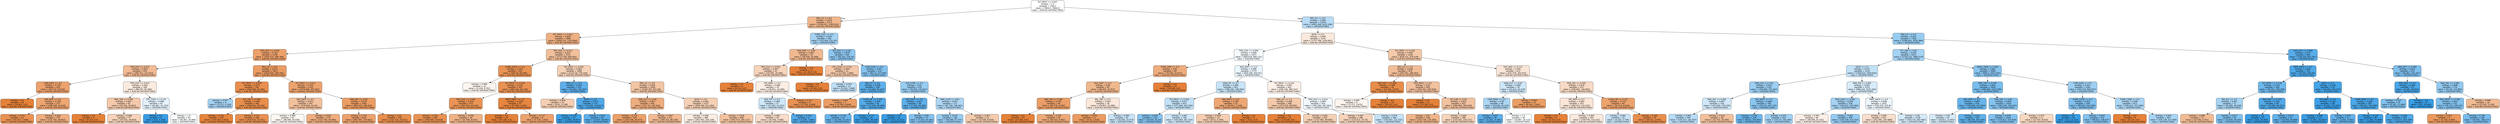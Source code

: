 digraph Tree {
node [shape=box, style="filled, rounded", color="black", fontname=helvetica] ;
edge [fontname=helvetica] ;
0 [label="PLT_PROC <= 0.047\nentropy = 1.0\nsamples = 15613\nvalue = [7806.5, 7806.5]\nclass = AUN NO SATISFACTORIO", fillcolor="#ffffff"] ;
1 [label="PRO_LIC <= 9.5\nentropy = 0.875\nsamples = 5272\nvalue = [3784.051, 1583.914]\nclass = AUN NO SATISFACTORIO", fillcolor="#f0b68c"] ;
0 -> 1 [labeldistance=2.5, labelangle=45, headlabel="True"] ;
2 [label="PLT_PROC <= 0.023\nentropy = 0.838\nsamples = 4880\nvalue = [3648.122, 1332.864]\nclass = AUN NO SATISFACTORIO", fillcolor="#eeaf81"] ;
1 -> 2 ;
3 [label="TIPO_EXA <= 0.018\nentropy = 0.724\nsamples = 2358\nvalue = [1934.372, 486.768]\nclass = AUN NO SATISFACTORIO", fillcolor="#eca16b"] ;
2 -> 3 ;
4 [label="TIPO_EXA <= 0.012\nentropy = 0.893\nsamples = 435\nvalue = [305.317, 137.023]\nclass = AUN NO SATISFACTORIO", fillcolor="#f1ba92"] ;
3 -> 4 ;
5 [label="COM_ESES <= 0.5\nentropy = 0.739\nsamples = 255\nvalue = [207.03, 54.618]\nclass = AUN NO SATISFACTORIO", fillcolor="#eca26d"] ;
4 -> 5 ;
6 [label="entropy = 0.0\nsamples = 18\nvalue = [18.821, 0.0]\nclass = AUN NO SATISFACTORIO", fillcolor="#e58139"] ;
5 -> 6 ;
7 [label="SER_INTE <= 0.5\nentropy = 0.769\nsamples = 237\nvalue = [188.209, 54.618]\nclass = AUN NO SATISFACTORIO", fillcolor="#eda672"] ;
5 -> 7 ;
8 [label="entropy = 0.534\nsamples = 61\nvalue = [55.417, 7.666]\nclass = AUN NO SATISFACTORIO", fillcolor="#e99254"] ;
7 -> 8 ;
9 [label="entropy = 0.829\nsamples = 176\nvalue = [132.792, 46.952]\nclass = AUN NO SATISFACTORIO", fillcolor="#eeae7f"] ;
7 -> 9 ;
10 [label="TIPO_EXA <= 0.015\nentropy = 0.994\nsamples = 180\nvalue = [98.287, 82.406]\nclass = AUN NO SATISFACTORIO", fillcolor="#fbebdf"] ;
4 -> 10 ;
11 [label="MAE_TAR <= 0.495\nentropy = 0.947\nsamples = 83\nvalue = [53.326, 30.663]\nclass = AUN NO SATISFACTORIO", fillcolor="#f4c9ab"] ;
10 -> 11 ;
12 [label="entropy = 0.0\nsamples = 6\nvalue = [6.274, 0.0]\nclass = AUN NO SATISFACTORIO", fillcolor="#e58139"] ;
11 -> 12 ;
13 [label="entropy = 0.968\nsamples = 77\nvalue = [47.052, 30.663]\nclass = AUN NO SATISFACTORIO", fillcolor="#f6d3ba"] ;
11 -> 13 ;
14 [label="CPV_CASA <= 0.135\nentropy = 0.996\nsamples = 97\nvalue = [44.961, 51.743]\nclass = SATISFACTORIO", fillcolor="#e5f2fc"] ;
10 -> 14 ;
15 [label="entropy = 0.0\nsamples = 6\nvalue = [0.0, 5.749]\nclass = SATISFACTORIO", fillcolor="#399de5"] ;
14 -> 15 ;
16 [label="entropy = 1.0\nsamples = 91\nvalue = [44.961, 45.994]\nclass = SATISFACTORIO", fillcolor="#fbfdfe"] ;
14 -> 16 ;
17 [label="PRO_LIC <= 8.5\nentropy = 0.673\nsamples = 1923\nvalue = [1629.055, 349.745]\nclass = AUN NO SATISFACTORIO", fillcolor="#eb9c64"] ;
3 -> 17 ;
18 [label="PLT_PROC <= 0.009\nentropy = 0.474\nsamples = 591\nvalue = [549.989, 62.283]\nclass = AUN NO SATISFACTORIO", fillcolor="#e88f4f"] ;
17 -> 18 ;
19 [label="entropy = 0.937\nsamples = 9\nvalue = [3.137, 5.749]\nclass = SATISFACTORIO", fillcolor="#a5d2f3"] ;
18 -> 19 ;
20 [label="SIT_LAB <= 0.495\nentropy = 0.449\nsamples = 582\nvalue = [546.852, 56.534]\nclass = AUN NO SATISFACTORIO", fillcolor="#e88e4d"] ;
18 -> 20 ;
21 [label="entropy = 0.181\nsamples = 134\nvalue = [135.929, 3.833]\nclass = AUN NO SATISFACTORIO", fillcolor="#e6853f"] ;
20 -> 21 ;
22 [label="entropy = 0.511\nsamples = 448\nvalue = [410.923, 52.701]\nclass = AUN NO SATISFACTORIO", fillcolor="#e89152"] ;
20 -> 22 ;
23 [label="PLT_PROC <= 0.014\nentropy = 0.742\nsamples = 1332\nvalue = [1079.066, 287.462]\nclass = AUN NO SATISFACTORIO", fillcolor="#eca36e"] ;
17 -> 23 ;
24 [label="RAZ_RAPT <= 0.5\nentropy = 0.921\nsamples = 267\nvalue = [179.844, 91.03]\nclass = AUN NO SATISFACTORIO", fillcolor="#f2c19d"] ;
23 -> 24 ;
25 [label="entropy = 0.999\nsamples = 93\nvalue = [48.098, 45.036]\nclass = AUN NO SATISFACTORIO", fillcolor="#fdf7f2"] ;
24 -> 25 ;
26 [label="entropy = 0.825\nsamples = 174\nvalue = [131.746, 45.994]\nclass = AUN NO SATISFACTORIO", fillcolor="#eead7e"] ;
24 -> 26 ;
27 [label="MAE_RET <= 0.83\nentropy = 0.679\nsamples = 1065\nvalue = [899.222, 196.432]\nclass = AUN NO SATISFACTORIO", fillcolor="#eb9d64"] ;
23 -> 27 ;
28 [label="entropy = 0.729\nsamples = 816\nvalue = [667.097, 170.561]\nclass = AUN NO SATISFACTORIO", fillcolor="#eca16c"] ;
27 -> 28 ;
29 [label="entropy = 0.47\nsamples = 249\nvalue = [232.125, 25.872]\nclass = AUN NO SATISFACTORIO", fillcolor="#e88f4f"] ;
27 -> 29 ;
30 [label="TIPO_EXA <= 0.012\nentropy = 0.915\nsamples = 2522\nvalue = [1713.749, 846.095]\nclass = AUN NO SATISFACTORIO", fillcolor="#f2bf9b"] ;
2 -> 30 ;
31 [label="FOME_EOAD <= 0.5\nentropy = 0.543\nsamples = 542\nvalue = [490.39, 69.949]\nclass = AUN NO SATISFACTORIO", fillcolor="#e99355"] ;
30 -> 31 ;
32 [label="entropy = 0.999\nsamples = 10\nvalue = [5.228, 4.791]\nclass = AUN NO SATISFACTORIO", fillcolor="#fdf4ee"] ;
31 -> 32 ;
33 [label="PLT_PROC <= 0.039\nentropy = 0.525\nsamples = 532\nvalue = [485.162, 65.158]\nclass = AUN NO SATISFACTORIO", fillcolor="#e89254"] ;
31 -> 33 ;
34 [label="TIPO_EXA <= 0.005\nentropy = 0.554\nsamples = 475\nvalue = [427.653, 63.242]\nclass = AUN NO SATISFACTORIO", fillcolor="#e99456"] ;
33 -> 34 ;
35 [label="entropy = 0.525\nsamples = 445\nvalue = [405.695, 54.618]\nclass = AUN NO SATISFACTORIO", fillcolor="#e99254"] ;
34 -> 35 ;
36 [label="entropy = 0.858\nsamples = 30\nvalue = [21.958, 8.624]\nclass = AUN NO SATISFACTORIO", fillcolor="#efb287"] ;
34 -> 36 ;
37 [label="PRPF_MAET <= 4.5\nentropy = 0.206\nsamples = 57\nvalue = [57.508, 1.916]\nclass = AUN NO SATISFACTORIO", fillcolor="#e68540"] ;
33 -> 37 ;
38 [label="entropy = 0.0\nsamples = 48\nvalue = [50.189, 0.0]\nclass = AUN NO SATISFACTORIO", fillcolor="#e58139"] ;
37 -> 38 ;
39 [label="entropy = 0.737\nsamples = 9\nvalue = [7.319, 1.916]\nclass = AUN NO SATISFACTORIO", fillcolor="#eca26d"] ;
37 -> 39 ;
40 [label="PLT_PROC <= 0.025\nentropy = 0.964\nsamples = 1980\nvalue = [1223.36, 776.146]\nclass = AUN NO SATISFACTORIO", fillcolor="#f5d1b7"] ;
30 -> 40 ;
41 [label="PRO_LIC <= 8.5\nentropy = 0.624\nsamples = 152\nvalue = [23.003, 124.567]\nclass = SATISFACTORIO", fillcolor="#5eafea"] ;
40 -> 41 ;
42 [label="entropy = 0.958\nsamples = 15\nvalue = [9.41, 5.749]\nclass = AUN NO SATISFACTORIO", fillcolor="#f5ceb2"] ;
41 -> 42 ;
43 [label="SEXO <= 0.5\nentropy = 0.477\nsamples = 137\nvalue = [13.593, 118.817]\nclass = SATISFACTORIO", fillcolor="#50a8e8"] ;
41 -> 43 ;
44 [label="entropy = 0.145\nsamples = 53\nvalue = [1.046, 49.827]\nclass = SATISFACTORIO", fillcolor="#3d9fe6"] ;
43 -> 44 ;
45 [label="entropy = 0.619\nsamples = 84\nvalue = [12.547, 68.991]\nclass = SATISFACTORIO", fillcolor="#5dafea"] ;
43 -> 45 ;
46 [label="PRO_LIC <= 8.5\nentropy = 0.936\nsamples = 1828\nvalue = [1200.357, 651.58]\nclass = AUN NO SATISFACTORIO", fillcolor="#f3c5a4"] ;
40 -> 46 ;
47 [label="GAN_CLIC <= 0.58\nentropy = 0.827\nsamples = 491\nvalue = [371.19, 130.316]\nclass = AUN NO SATISFACTORIO", fillcolor="#eead7f"] ;
46 -> 47 ;
48 [label="entropy = 0.712\nsamples = 220\nvalue = [181.936, 44.077]\nclass = AUN NO SATISFACTORIO", fillcolor="#eba069"] ;
47 -> 48 ;
49 [label="entropy = 0.897\nsamples = 271\nvalue = [189.255, 86.238]\nclass = AUN NO SATISFACTORIO", fillcolor="#f1ba93"] ;
47 -> 49 ;
50 [label="SEXO <= 0.5\nentropy = 0.962\nsamples = 1337\nvalue = [829.166, 521.264]\nclass = AUN NO SATISFACTORIO", fillcolor="#f5d0b5"] ;
46 -> 50 ;
51 [label="entropy = 0.996\nsamples = 488\nvalue = [263.493, 226.136]\nclass = AUN NO SATISFACTORIO", fillcolor="#fbede3"] ;
50 -> 51 ;
52 [label="entropy = 0.928\nsamples = 849\nvalue = [565.673, 295.127]\nclass = AUN NO SATISFACTORIO", fillcolor="#f3c3a0"] ;
50 -> 52 ;
53 [label="FOPR_CLEX <= 0.5\nentropy = 0.935\nsamples = 392\nvalue = [135.929, 251.05]\nclass = SATISFACTORIO", fillcolor="#a4d2f3"] ;
1 -> 53 ;
54 [label="MAE_RDE <= 0.83\nentropy = 0.891\nsamples = 52\nvalue = [36.596, 16.289]\nclass = AUN NO SATISFACTORIO", fillcolor="#f1b991"] ;
53 -> 54 ;
55 [label="TIPO_EXA <= 0.045\nentropy = 0.967\nsamples = 41\nvalue = [25.095, 16.289]\nclass = AUN NO SATISFACTORIO", fillcolor="#f6d3ba"] ;
54 -> 55 ;
56 [label="entropy = 0.0\nsamples = 6\nvalue = [6.274, 0.0]\nclass = AUN NO SATISFACTORIO", fillcolor="#e58139"] ;
55 -> 56 ;
57 [label="OPI_NIBA <= 0.5\nentropy = 0.996\nsamples = 35\nvalue = [18.821, 16.289]\nclass = AUN NO SATISFACTORIO", fillcolor="#fceee4"] ;
55 -> 57 ;
58 [label="SER_TVP <= 0.5\nentropy = 0.985\nsamples = 27\nvalue = [11.502, 15.331]\nclass = SATISFACTORIO", fillcolor="#cee7f9"] ;
57 -> 58 ;
59 [label="entropy = 0.983\nsamples = 18\nvalue = [10.456, 7.666]\nclass = AUN NO SATISFACTORIO", fillcolor="#f8ddca"] ;
58 -> 59 ;
60 [label="entropy = 0.529\nsamples = 9\nvalue = [1.046, 7.666]\nclass = SATISFACTORIO", fillcolor="#54aae9"] ;
58 -> 60 ;
61 [label="entropy = 0.517\nsamples = 8\nvalue = [7.319, 0.958]\nclass = AUN NO SATISFACTORIO", fillcolor="#e89153"] ;
57 -> 61 ;
62 [label="entropy = -0.0\nsamples = 11\nvalue = [11.502, 0.0]\nclass = AUN NO SATISFACTORIO", fillcolor="#e58139"] ;
54 -> 62 ;
63 [label="NIV_EDU <= 0.192\nentropy = 0.878\nsamples = 340\nvalue = [99.333, 234.76]\nclass = SATISFACTORIO", fillcolor="#8dc6f0"] ;
53 -> 63 ;
64 [label="CPV_CASA <= 0.225\nentropy = 0.943\nsamples = 21\nvalue = [13.593, 7.666]\nclass = AUN NO SATISFACTORIO", fillcolor="#f4c8a9"] ;
63 -> 64 ;
65 [label="entropy = 0.0\nsamples = 8\nvalue = [8.365, 0.0]\nclass = AUN NO SATISFACTORIO", fillcolor="#e58139"] ;
64 -> 65 ;
66 [label="entropy = 0.974\nsamples = 13\nvalue = [5.228, 7.666]\nclass = SATISFACTORIO", fillcolor="#c0e0f7"] ;
64 -> 66 ;
67 [label="COM_ESAE <= 0.5\nentropy = 0.847\nsamples = 319\nvalue = [85.74, 227.095]\nclass = SATISFACTORIO", fillcolor="#84c2ef"] ;
63 -> 67 ;
68 [label="SER_TV <= 0.5\nentropy = 0.638\nsamples = 100\nvalue = [15.684, 81.447]\nclass = SATISFACTORIO", fillcolor="#5fb0ea"] ;
67 -> 68 ;
69 [label="entropy = 0.694\nsamples = 5\nvalue = [4.182, 0.958]\nclass = AUN NO SATISFACTORIO", fillcolor="#eb9e66"] ;
68 -> 69 ;
70 [label="CUAN_LIB <= 0.205\nentropy = 0.544\nsamples = 95\nvalue = [11.502, 80.489]\nclass = SATISFACTORIO", fillcolor="#55abe9"] ;
68 -> 70 ;
71 [label="entropy = 0.719\nsamples = 54\nvalue = [10.456, 42.161]\nclass = SATISFACTORIO", fillcolor="#6ab5eb"] ;
70 -> 71 ;
72 [label="entropy = 0.177\nsamples = 41\nvalue = [1.046, 38.328]\nclass = SATISFACTORIO", fillcolor="#3ea0e6"] ;
70 -> 72 ;
73 [label="EVA_ETRA <= 0.5\nentropy = 0.91\nsamples = 219\nvalue = [70.056, 145.647]\nclass = SATISFACTORIO", fillcolor="#98ccf2"] ;
67 -> 73 ;
74 [label="RAZ_RACT <= 0.5\nentropy = 0.627\nsamples = 48\nvalue = [7.319, 39.286]\nclass = SATISFACTORIO", fillcolor="#5eafea"] ;
73 -> 74 ;
75 [label="entropy = 0.0\nsamples = 21\nvalue = [0.0, 20.122]\nclass = SATISFACTORIO", fillcolor="#399de5"] ;
74 -> 75 ;
76 [label="entropy = 0.85\nsamples = 27\nvalue = [7.319, 19.164]\nclass = SATISFACTORIO", fillcolor="#85c2ef"] ;
74 -> 76 ;
77 [label="MAE_CLAP <= 0.83\nentropy = 0.951\nsamples = 171\nvalue = [62.736, 106.361]\nclass = SATISFACTORIO", fillcolor="#aed7f4"] ;
73 -> 77 ;
78 [label="entropy = 0.915\nsamples = 148\nvalue = [48.098, 97.737]\nclass = SATISFACTORIO", fillcolor="#9acdf2"] ;
77 -> 78 ;
79 [label="entropy = 0.951\nsamples = 23\nvalue = [14.638, 8.624]\nclass = AUN NO SATISFACTORIO", fillcolor="#f4cbae"] ;
77 -> 79 ;
80 [label="PRO_LIC <= 8.5\nentropy = 0.966\nsamples = 10341\nvalue = [4022.449, 6222.586]\nclass = SATISFACTORIO", fillcolor="#b9dcf6"] ;
0 -> 80 [labeldistance=2.5, labelangle=-45, headlabel="False"] ;
81 [label="SEXO <= 0.5\nentropy = 0.993\nsamples = 3155\nvalue = [1737.798, 1430.601]\nclass = AUN NO SATISFACTORIO", fillcolor="#fae9dc"] ;
80 -> 81 ;
82 [label="TIPO_EXA <= 0.006\nentropy = 0.999\nsamples = 1872\nvalue = [909.678, 960.122]\nclass = SATISFACTORIO", fillcolor="#f5fafe"] ;
81 -> 82 ;
83 [label="FOPR_LIMP <= 3.0\nentropy = 0.82\nsamples = 99\nvalue = [75.284, 25.872]\nclass = AUN NO SATISFACTORIO", fillcolor="#eeac7d"] ;
82 -> 83 ;
84 [label="RAZ_RAPT <= 0.5\nentropy = 0.88\nsamples = 85\nvalue = [60.645, 25.872]\nclass = AUN NO SATISFACTORIO", fillcolor="#f0b78d"] ;
83 -> 84 ;
85 [label="MAE_FIN <= 0.495\nentropy = 0.702\nsamples = 49\nvalue = [40.779, 9.582]\nclass = AUN NO SATISFACTORIO", fillcolor="#eb9f68"] ;
84 -> 85 ;
86 [label="entropy = 0.0\nsamples = 10\nvalue = [10.456, 0.0]\nclass = AUN NO SATISFACTORIO", fillcolor="#e58139"] ;
85 -> 86 ;
87 [label="entropy = 0.795\nsamples = 39\nvalue = [30.323, 9.582]\nclass = AUN NO SATISFACTORIO", fillcolor="#eda978"] ;
85 -> 87 ;
88 [label="REL_TRA <= 0.5\nentropy = 0.993\nsamples = 36\nvalue = [19.867, 16.289]\nclass = AUN NO SATISFACTORIO", fillcolor="#fae8db"] ;
84 -> 88 ;
89 [label="entropy = 0.656\nsamples = 11\nvalue = [9.41, 1.916]\nclass = AUN NO SATISFACTORIO", fillcolor="#ea9b61"] ;
88 -> 89 ;
90 [label="entropy = 0.982\nsamples = 25\nvalue = [10.456, 14.373]\nclass = SATISFACTORIO", fillcolor="#c9e4f8"] ;
88 -> 90 ;
91 [label="entropy = 0.0\nsamples = 14\nvalue = [14.638, 0.0]\nclass = AUN NO SATISFACTORIO", fillcolor="#e58139"] ;
83 -> 91 ;
92 [label="RAZ_RAPT <= 0.5\nentropy = 0.998\nsamples = 1773\nvalue = [834.394, 934.25]\nclass = SATISFACTORIO", fillcolor="#eaf5fc"] ;
82 -> 92 ;
93 [label="LENG_PA <= 0.5\nentropy = 0.981\nsamples = 951\nvalue = [396.285, 548.094]\nclass = SATISFACTORIO", fillcolor="#c8e4f8"] ;
92 -> 93 ;
94 [label="PLT_PROC <= 0.054\nentropy = 0.977\nsamples = 927\nvalue = [377.464, 542.344]\nclass = SATISFACTORIO", fillcolor="#c3e1f7"] ;
93 -> 94 ;
95 [label="entropy = 0.848\nsamples = 128\nvalue = [34.505, 91.03]\nclass = SATISFACTORIO", fillcolor="#84c2ef"] ;
94 -> 95 ;
96 [label="entropy = 0.987\nsamples = 799\nvalue = [342.959, 451.315]\nclass = SATISFACTORIO", fillcolor="#cfe7f9"] ;
94 -> 96 ;
97 [label="PRA_PROF <= 0.5\nentropy = 0.785\nsamples = 24\nvalue = [18.821, 5.749]\nclass = AUN NO SATISFACTORIO", fillcolor="#eda775"] ;
93 -> 97 ;
98 [label="entropy = 0.958\nsamples = 15\nvalue = [9.41, 5.749]\nclass = AUN NO SATISFACTORIO", fillcolor="#f5ceb2"] ;
97 -> 98 ;
99 [label="entropy = 0.0\nsamples = 9\nvalue = [9.41, 0.0]\nclass = AUN NO SATISFACTORIO", fillcolor="#e58139"] ;
97 -> 99 ;
100 [label="PLT_PROC <= 0.116\nentropy = 0.997\nsamples = 822\nvalue = [438.109, 386.157]\nclass = AUN NO SATISFACTORIO", fillcolor="#fcf0e8"] ;
92 -> 100 ;
101 [label="PRO_LIC <= 7.5\nentropy = 0.946\nsamples = 268\nvalue = [172.525, 98.695]\nclass = AUN NO SATISFACTORIO", fillcolor="#f4c9aa"] ;
100 -> 101 ;
102 [label="entropy = 0.0\nsamples = 14\nvalue = [14.638, 0.0]\nclass = AUN NO SATISFACTORIO", fillcolor="#e58139"] ;
101 -> 102 ;
103 [label="entropy = 0.961\nsamples = 254\nvalue = [157.887, 98.695]\nclass = AUN NO SATISFACTORIO", fillcolor="#f5d0b5"] ;
101 -> 103 ;
104 [label="TIPO_EXA <= 0.019\nentropy = 0.999\nsamples = 554\nvalue = [265.584, 287.462]\nclass = SATISFACTORIO", fillcolor="#f0f8fd"] ;
100 -> 104 ;
105 [label="entropy = 0.967\nsamples = 188\nvalue = [115.017, 74.74]\nclass = AUN NO SATISFACTORIO", fillcolor="#f6d3ba"] ;
104 -> 105 ;
106 [label="entropy = 0.979\nsamples = 366\nvalue = [150.567, 212.722]\nclass = SATISFACTORIO", fillcolor="#c5e2f7"] ;
104 -> 106 ;
107 [label="PLT_PROC <= 0.158\nentropy = 0.945\nsamples = 1283\nvalue = [828.121, 470.479]\nclass = AUN NO SATISFACTORIO", fillcolor="#f4c9a9"] ;
81 -> 107 ;
108 [label="PRO_LIC <= 7.5\nentropy = 0.909\nsamples = 870\nvalue = [597.041, 286.503]\nclass = AUN NO SATISFACTORIO", fillcolor="#f1bd98"] ;
107 -> 108 ;
109 [label="MAE_HEC <= 0.495\nentropy = 0.399\nsamples = 35\nvalue = [33.459, 2.875]\nclass = AUN NO SATISFACTORIO", fillcolor="#e78c4a"] ;
108 -> 109 ;
110 [label="entropy = 0.999\nsamples = 6\nvalue = [3.137, 2.875]\nclass = AUN NO SATISFACTORIO", fillcolor="#fdf4ee"] ;
109 -> 110 ;
111 [label="entropy = -0.0\nsamples = 29\nvalue = [30.323, 0.0]\nclass = AUN NO SATISFACTORIO", fillcolor="#e58139"] ;
109 -> 111 ;
112 [label="REG_PROC <= 0.5\nentropy = 0.92\nsamples = 835\nvalue = [563.582, 283.629]\nclass = AUN NO SATISFACTORIO", fillcolor="#f2c09d"] ;
108 -> 112 ;
113 [label="entropy = 0.0\nsamples = 13\nvalue = [13.593, 0.0]\nclass = AUN NO SATISFACTORIO", fillcolor="#e58139"] ;
112 -> 113 ;
114 [label="SIT_LAB <= 0.83\nentropy = 0.925\nsamples = 822\nvalue = [549.989, 283.629]\nclass = AUN NO SATISFACTORIO", fillcolor="#f2c29f"] ;
112 -> 114 ;
115 [label="entropy = 0.87\nsamples = 436\nvalue = [314.728, 129.358]\nclass = AUN NO SATISFACTORIO", fillcolor="#f0b58a"] ;
114 -> 115 ;
116 [label="entropy = 0.969\nsamples = 386\nvalue = [235.262, 154.271]\nclass = AUN NO SATISFACTORIO", fillcolor="#f6d4bb"] ;
114 -> 116 ;
117 [label="ESC_PAD <= 0.115\nentropy = 0.991\nsamples = 413\nvalue = [231.079, 183.975]\nclass = AUN NO SATISFACTORIO", fillcolor="#fae5d7"] ;
107 -> 117 ;
118 [label="GAN_CLIC <= 0.83\nentropy = 0.985\nsamples = 76\nvalue = [32.414, 43.119]\nclass = SATISFACTORIO", fillcolor="#cee7f9"] ;
117 -> 118 ;
119 [label="COM_EPAD <= 0.5\nentropy = 0.95\nsamples = 66\nvalue = [24.049, 41.203]\nclass = SATISFACTORIO", fillcolor="#add6f4"] ;
118 -> 119 ;
120 [label="entropy = 0.647\nsamples = 26\nvalue = [4.182, 21.081]\nclass = SATISFACTORIO", fillcolor="#60b0ea"] ;
119 -> 120 ;
121 [label="entropy = 1.0\nsamples = 40\nvalue = [19.867, 20.122]\nclass = SATISFACTORIO", fillcolor="#fcfeff"] ;
119 -> 121 ;
122 [label="entropy = 0.694\nsamples = 10\nvalue = [8.365, 1.916]\nclass = AUN NO SATISFACTORIO", fillcolor="#eb9e66"] ;
118 -> 122 ;
123 [label="MAE_FAC <= 0.495\nentropy = 0.979\nsamples = 337\nvalue = [198.665, 140.856]\nclass = AUN NO SATISFACTORIO", fillcolor="#f7dac5"] ;
117 -> 123 ;
124 [label="OPI_ARM <= 0.5\nentropy = 0.991\nsamples = 297\nvalue = [166.251, 132.232]\nclass = AUN NO SATISFACTORIO", fillcolor="#fae5d6"] ;
123 -> 124 ;
125 [label="entropy = 0.0\nsamples = 6\nvalue = [6.274, 0.0]\nclass = AUN NO SATISFACTORIO", fillcolor="#e58139"] ;
124 -> 125 ;
126 [label="entropy = 0.993\nsamples = 291\nvalue = [159.978, 132.232]\nclass = AUN NO SATISFACTORIO", fillcolor="#fae9dd"] ;
124 -> 126 ;
127 [label="CUAN_LIB <= 0.125\nentropy = 0.742\nsamples = 40\nvalue = [32.414, 8.624]\nclass = AUN NO SATISFACTORIO", fillcolor="#eca36e"] ;
123 -> 127 ;
128 [label="entropy = 0.982\nsamples = 10\nvalue = [4.182, 5.749]\nclass = SATISFACTORIO", fillcolor="#c9e4f8"] ;
127 -> 128 ;
129 [label="entropy = 0.444\nsamples = 30\nvalue = [28.231, 2.875]\nclass = AUN NO SATISFACTORIO", fillcolor="#e88e4d"] ;
127 -> 129 ;
130 [label="PRO_LIC <= 9.5\nentropy = 0.907\nsamples = 7186\nvalue = [2284.651, 4791.986]\nclass = SATISFACTORIO", fillcolor="#97ccf1"] ;
80 -> 130 ;
131 [label="SIT_LAB <= 0.83\nentropy = 0.935\nsamples = 6222\nvalue = [2158.132, 3984.218]\nclass = SATISFACTORIO", fillcolor="#a4d2f3"] ;
130 -> 131 ;
132 [label="SEXO <= 0.5\nentropy = 0.975\nsamples = 3332\nvalue = [1348.833, 1956.656]\nclass = SATISFACTORIO", fillcolor="#c1e1f7"] ;
131 -> 132 ;
133 [label="GAN_CLIC <= 0.58\nentropy = 0.916\nsamples = 1101\nvalue = [359.689, 725.362]\nclass = SATISFACTORIO", fillcolor="#9bcef2"] ;
132 -> 133 ;
134 [label="MAE_FAC <= 0.495\nentropy = 0.987\nsamples = 316\nvalue = [135.929, 178.226]\nclass = SATISFACTORIO", fillcolor="#d0e8f9"] ;
133 -> 134 ;
135 [label="entropy = 0.965\nsamples = 268\nvalue = [103.515, 161.937]\nclass = SATISFACTORIO", fillcolor="#b8dcf6"] ;
134 -> 135 ;
136 [label="entropy = 0.919\nsamples = 48\nvalue = [32.414, 16.289]\nclass = AUN NO SATISFACTORIO", fillcolor="#f2c09d"] ;
134 -> 136 ;
137 [label="RAZ_RAPT <= 0.5\nentropy = 0.869\nsamples = 785\nvalue = [223.76, 547.135]\nclass = SATISFACTORIO", fillcolor="#8ac5f0"] ;
133 -> 137 ;
138 [label="entropy = 0.746\nsamples = 333\nvalue = [69.01, 255.841]\nclass = SATISFACTORIO", fillcolor="#6eb7ec"] ;
137 -> 138 ;
139 [label="entropy = 0.931\nsamples = 452\nvalue = [154.75, 291.294]\nclass = SATISFACTORIO", fillcolor="#a2d1f3"] ;
137 -> 139 ;
140 [label="MAE_FIN <= 0.495\nentropy = 0.991\nsamples = 2231\nvalue = [989.144, 1231.294]\nclass = SATISFACTORIO", fillcolor="#d8ecfa"] ;
132 -> 140 ;
141 [label="MAE_ASIS <= 0.495\nentropy = 0.936\nsamples = 556\nvalue = [193.437, 355.494]\nclass = SATISFACTORIO", fillcolor="#a5d2f3"] ;
140 -> 141 ;
142 [label="entropy = 0.997\nsamples = 90\nvalue = [48.098, 42.161]\nclass = AUN NO SATISFACTORIO", fillcolor="#fcefe7"] ;
141 -> 142 ;
143 [label="entropy = 0.901\nsamples = 466\nvalue = [145.339, 313.333]\nclass = SATISFACTORIO", fillcolor="#95caf1"] ;
141 -> 143 ;
144 [label="PRPF_AACA <= 4.5\nentropy = 0.998\nsamples = 1675\nvalue = [795.707, 875.8]\nclass = SATISFACTORIO", fillcolor="#edf6fd"] ;
140 -> 144 ;
145 [label="entropy = 0.985\nsamples = 437\nvalue = [251.991, 187.808]\nclass = AUN NO SATISFACTORIO", fillcolor="#f8dfcd"] ;
144 -> 145 ;
146 [label="entropy = 0.99\nsamples = 1238\nvalue = [543.716, 687.992]\nclass = SATISFACTORIO", fillcolor="#d5eafa"] ;
144 -> 146 ;
147 [label="SEMA_TRAB <= 0.495\nentropy = 0.863\nsamples = 2890\nvalue = [809.3, 2027.563]\nclass = SATISFACTORIO", fillcolor="#88c4ef"] ;
131 -> 147 ;
148 [label="MAE_FIN <= 0.495\nentropy = 0.802\nsamples = 1628\nvalue = [388.966, 1203.506]\nclass = SATISFACTORIO", fillcolor="#79bded"] ;
147 -> 148 ;
149 [label="SER_INTE <= 0.5\nentropy = 0.697\nsamples = 578\nvalue = [105.606, 457.064]\nclass = SATISFACTORIO", fillcolor="#67b4eb"] ;
148 -> 149 ;
150 [label="entropy = 0.99\nsamples = 43\nvalue = [18.821, 23.955]\nclass = SATISFACTORIO", fillcolor="#d5eaf9"] ;
149 -> 150 ;
151 [label="entropy = 0.651\nsamples = 535\nvalue = [86.785, 433.109]\nclass = SATISFACTORIO", fillcolor="#61b1ea"] ;
149 -> 151 ;
152 [label="MAE_FAC <= 0.83\nentropy = 0.849\nsamples = 1050\nvalue = [283.359, 746.442]\nclass = SATISFACTORIO", fillcolor="#84c2ef"] ;
148 -> 152 ;
153 [label="entropy = 0.839\nsamples = 1029\nvalue = [270.812, 737.818]\nclass = SATISFACTORIO", fillcolor="#82c1ef"] ;
152 -> 153 ;
154 [label="entropy = 0.975\nsamples = 21\nvalue = [12.547, 8.624]\nclass = AUN NO SATISFACTORIO", fillcolor="#f7d8c1"] ;
152 -> 154 ;
155 [label="COM_ESAE <= 0.5\nentropy = 0.923\nsamples = 1262\nvalue = [420.334, 824.057]\nclass = SATISFACTORIO", fillcolor="#9ecff2"] ;
147 -> 155 ;
156 [label="FOME_CUGE <= 0.5\nentropy = 0.831\nsamples = 349\nvalue = [89.922, 252.008]\nclass = SATISFACTORIO", fillcolor="#80c0ee"] ;
155 -> 156 ;
157 [label="entropy = 0.0\nsamples = 16\nvalue = [0.0, 15.331]\nclass = SATISFACTORIO", fillcolor="#399de5"] ;
156 -> 157 ;
158 [label="entropy = 0.849\nsamples = 333\nvalue = [89.922, 236.677]\nclass = SATISFACTORIO", fillcolor="#84c2ef"] ;
156 -> 158 ;
159 [label="FOME_CANE <= 0.5\nentropy = 0.948\nsamples = 913\nvalue = [330.412, 572.049]\nclass = SATISFACTORIO", fillcolor="#abd6f4"] ;
155 -> 159 ;
160 [label="entropy = 0.0\nsamples = 6\nvalue = [6.274, 0.0]\nclass = AUN NO SATISFACTORIO", fillcolor="#e58139"] ;
159 -> 160 ;
161 [label="entropy = 0.944\nsamples = 907\nvalue = [324.138, 572.049]\nclass = SATISFACTORIO", fillcolor="#a9d5f4"] ;
159 -> 161 ;
162 [label="TIPO_EXA <= 0.069\nentropy = 0.572\nsamples = 964\nvalue = [126.518, 807.767]\nclass = SATISFACTORIO", fillcolor="#58ace9"] ;
130 -> 162 ;
163 [label="PRPF_AACA <= 4.5\nentropy = 0.462\nsamples = 741\nvalue = [70.056, 645.83]\nclass = SATISFACTORIO", fillcolor="#4ea8e8"] ;
162 -> 163 ;
164 [label="PLT_PROC <= 0.116\nentropy = 0.752\nsamples = 169\nvalue = [35.551, 129.358]\nclass = SATISFACTORIO", fillcolor="#6fb8ec"] ;
163 -> 164 ;
165 [label="OPI_SLC <= 0.5\nentropy = 0.941\nsamples = 71\nvalue = [25.095, 45.036]\nclass = SATISFACTORIO", fillcolor="#a7d4f3"] ;
164 -> 165 ;
166 [label="entropy = 0.898\nsamples = 15\nvalue = [10.456, 4.791]\nclass = AUN NO SATISFACTORIO", fillcolor="#f1bb94"] ;
165 -> 166 ;
167 [label="entropy = 0.837\nsamples = 56\nvalue = [14.638, 40.245]\nclass = SATISFACTORIO", fillcolor="#81c1ee"] ;
165 -> 167 ;
168 [label="ANO_NAC <= 0.375\nentropy = 0.501\nsamples = 98\nvalue = [10.456, 84.322]\nclass = SATISFACTORIO", fillcolor="#52a9e8"] ;
164 -> 168 ;
169 [label="entropy = 0.0\nsamples = 37\nvalue = [0.0, 35.454]\nclass = SATISFACTORIO", fillcolor="#399de5"] ;
168 -> 169 ;
170 [label="entropy = 0.672\nsamples = 61\nvalue = [10.456, 48.868]\nclass = SATISFACTORIO", fillcolor="#63b2eb"] ;
168 -> 170 ;
171 [label="SEXO <= 0.5\nentropy = 0.338\nsamples = 572\nvalue = [34.505, 516.473]\nclass = SATISFACTORIO", fillcolor="#46a4e7"] ;
163 -> 171 ;
172 [label="OPI_NIBA <= 0.5\nentropy = 0.161\nsamples = 185\nvalue = [4.182, 173.435]\nclass = SATISFACTORIO", fillcolor="#3e9fe6"] ;
171 -> 172 ;
173 [label="entropy = 0.098\nsamples = 173\nvalue = [2.091, 163.853]\nclass = SATISFACTORIO", fillcolor="#3c9ee5"] ;
172 -> 173 ;
174 [label="entropy = 0.678\nsamples = 12\nvalue = [2.091, 9.582]\nclass = SATISFACTORIO", fillcolor="#64b2eb"] ;
172 -> 174 ;
175 [label="FOPR_APPS <= 0.5\nentropy = 0.406\nsamples = 387\nvalue = [30.323, 343.038]\nclass = SATISFACTORIO", fillcolor="#4ba6e7"] ;
171 -> 175 ;
176 [label="entropy = 0.104\nsamples = 80\nvalue = [1.046, 75.698]\nclass = SATISFACTORIO", fillcolor="#3c9ee5"] ;
175 -> 176 ;
177 [label="entropy = 0.465\nsamples = 307\nvalue = [29.277, 267.339]\nclass = SATISFACTORIO", fillcolor="#4fa8e8"] ;
175 -> 177 ;
178 [label="MAE_RET <= 0.495\nentropy = 0.825\nsamples = 223\nvalue = [56.463, 161.937]\nclass = SATISFACTORIO", fillcolor="#7ebfee"] ;
162 -> 178 ;
179 [label="SER_TELE <= 0.5\nentropy = 0.408\nsamples = 53\nvalue = [4.182, 46.952]\nclass = SATISFACTORIO", fillcolor="#4ba6e7"] ;
178 -> 179 ;
180 [label="entropy = 0.837\nsamples = 16\nvalue = [4.182, 11.498]\nclass = SATISFACTORIO", fillcolor="#81c1ee"] ;
179 -> 180 ;
181 [label="entropy = -0.0\nsamples = 37\nvalue = [0.0, 35.454]\nclass = SATISFACTORIO", fillcolor="#399de5"] ;
179 -> 181 ;
182 [label="MAE_FAC <= 0.495\nentropy = 0.896\nsamples = 170\nvalue = [52.28, 114.985]\nclass = SATISFACTORIO", fillcolor="#93caf1"] ;
178 -> 182 ;
183 [label="MAE_DMAT <= 0.495\nentropy = 0.837\nsamples = 152\nvalue = [39.733, 109.235]\nclass = SATISFACTORIO", fillcolor="#81c1ee"] ;
182 -> 183 ;
184 [label="entropy = 0.622\nsamples = 6\nvalue = [5.228, 0.958]\nclass = AUN NO SATISFACTORIO", fillcolor="#ea985d"] ;
183 -> 184 ;
185 [label="entropy = 0.798\nsamples = 146\nvalue = [34.505, 108.277]\nclass = SATISFACTORIO", fillcolor="#78bced"] ;
183 -> 185 ;
186 [label="entropy = 0.898\nsamples = 18\nvalue = [12.547, 5.749]\nclass = AUN NO SATISFACTORIO", fillcolor="#f1bb94"] ;
182 -> 186 ;
}